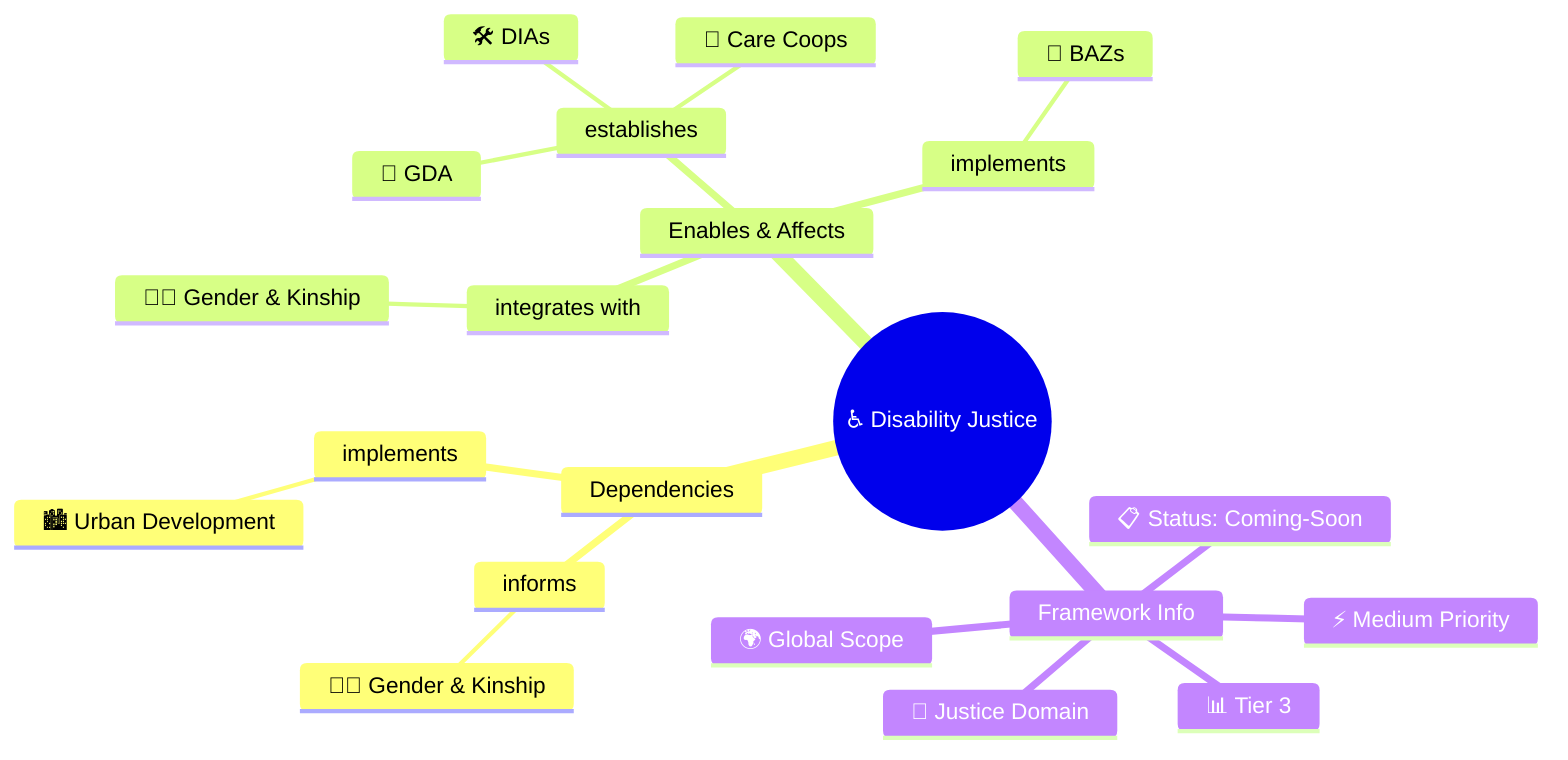 mindmap
  root(("♿ Disability Justice"))
    Dependencies
      informs
        🏳️‍🌈 Gender & Kinship
      implements
        🏙️ Urban Development
    Enables & Affects
      integrates with
        🏳️‍🌈 Gender & Kinship
      establishes
        🏢 GDA
        🛠️ DIAs
        🏢 Care Coops
      implements
        🏢 BAZs
    Framework Info
      📊 Tier 3
      🎯 Justice Domain
      🌍 Global Scope
      ⚡ Medium Priority
      📋 Status: Coming-Soon